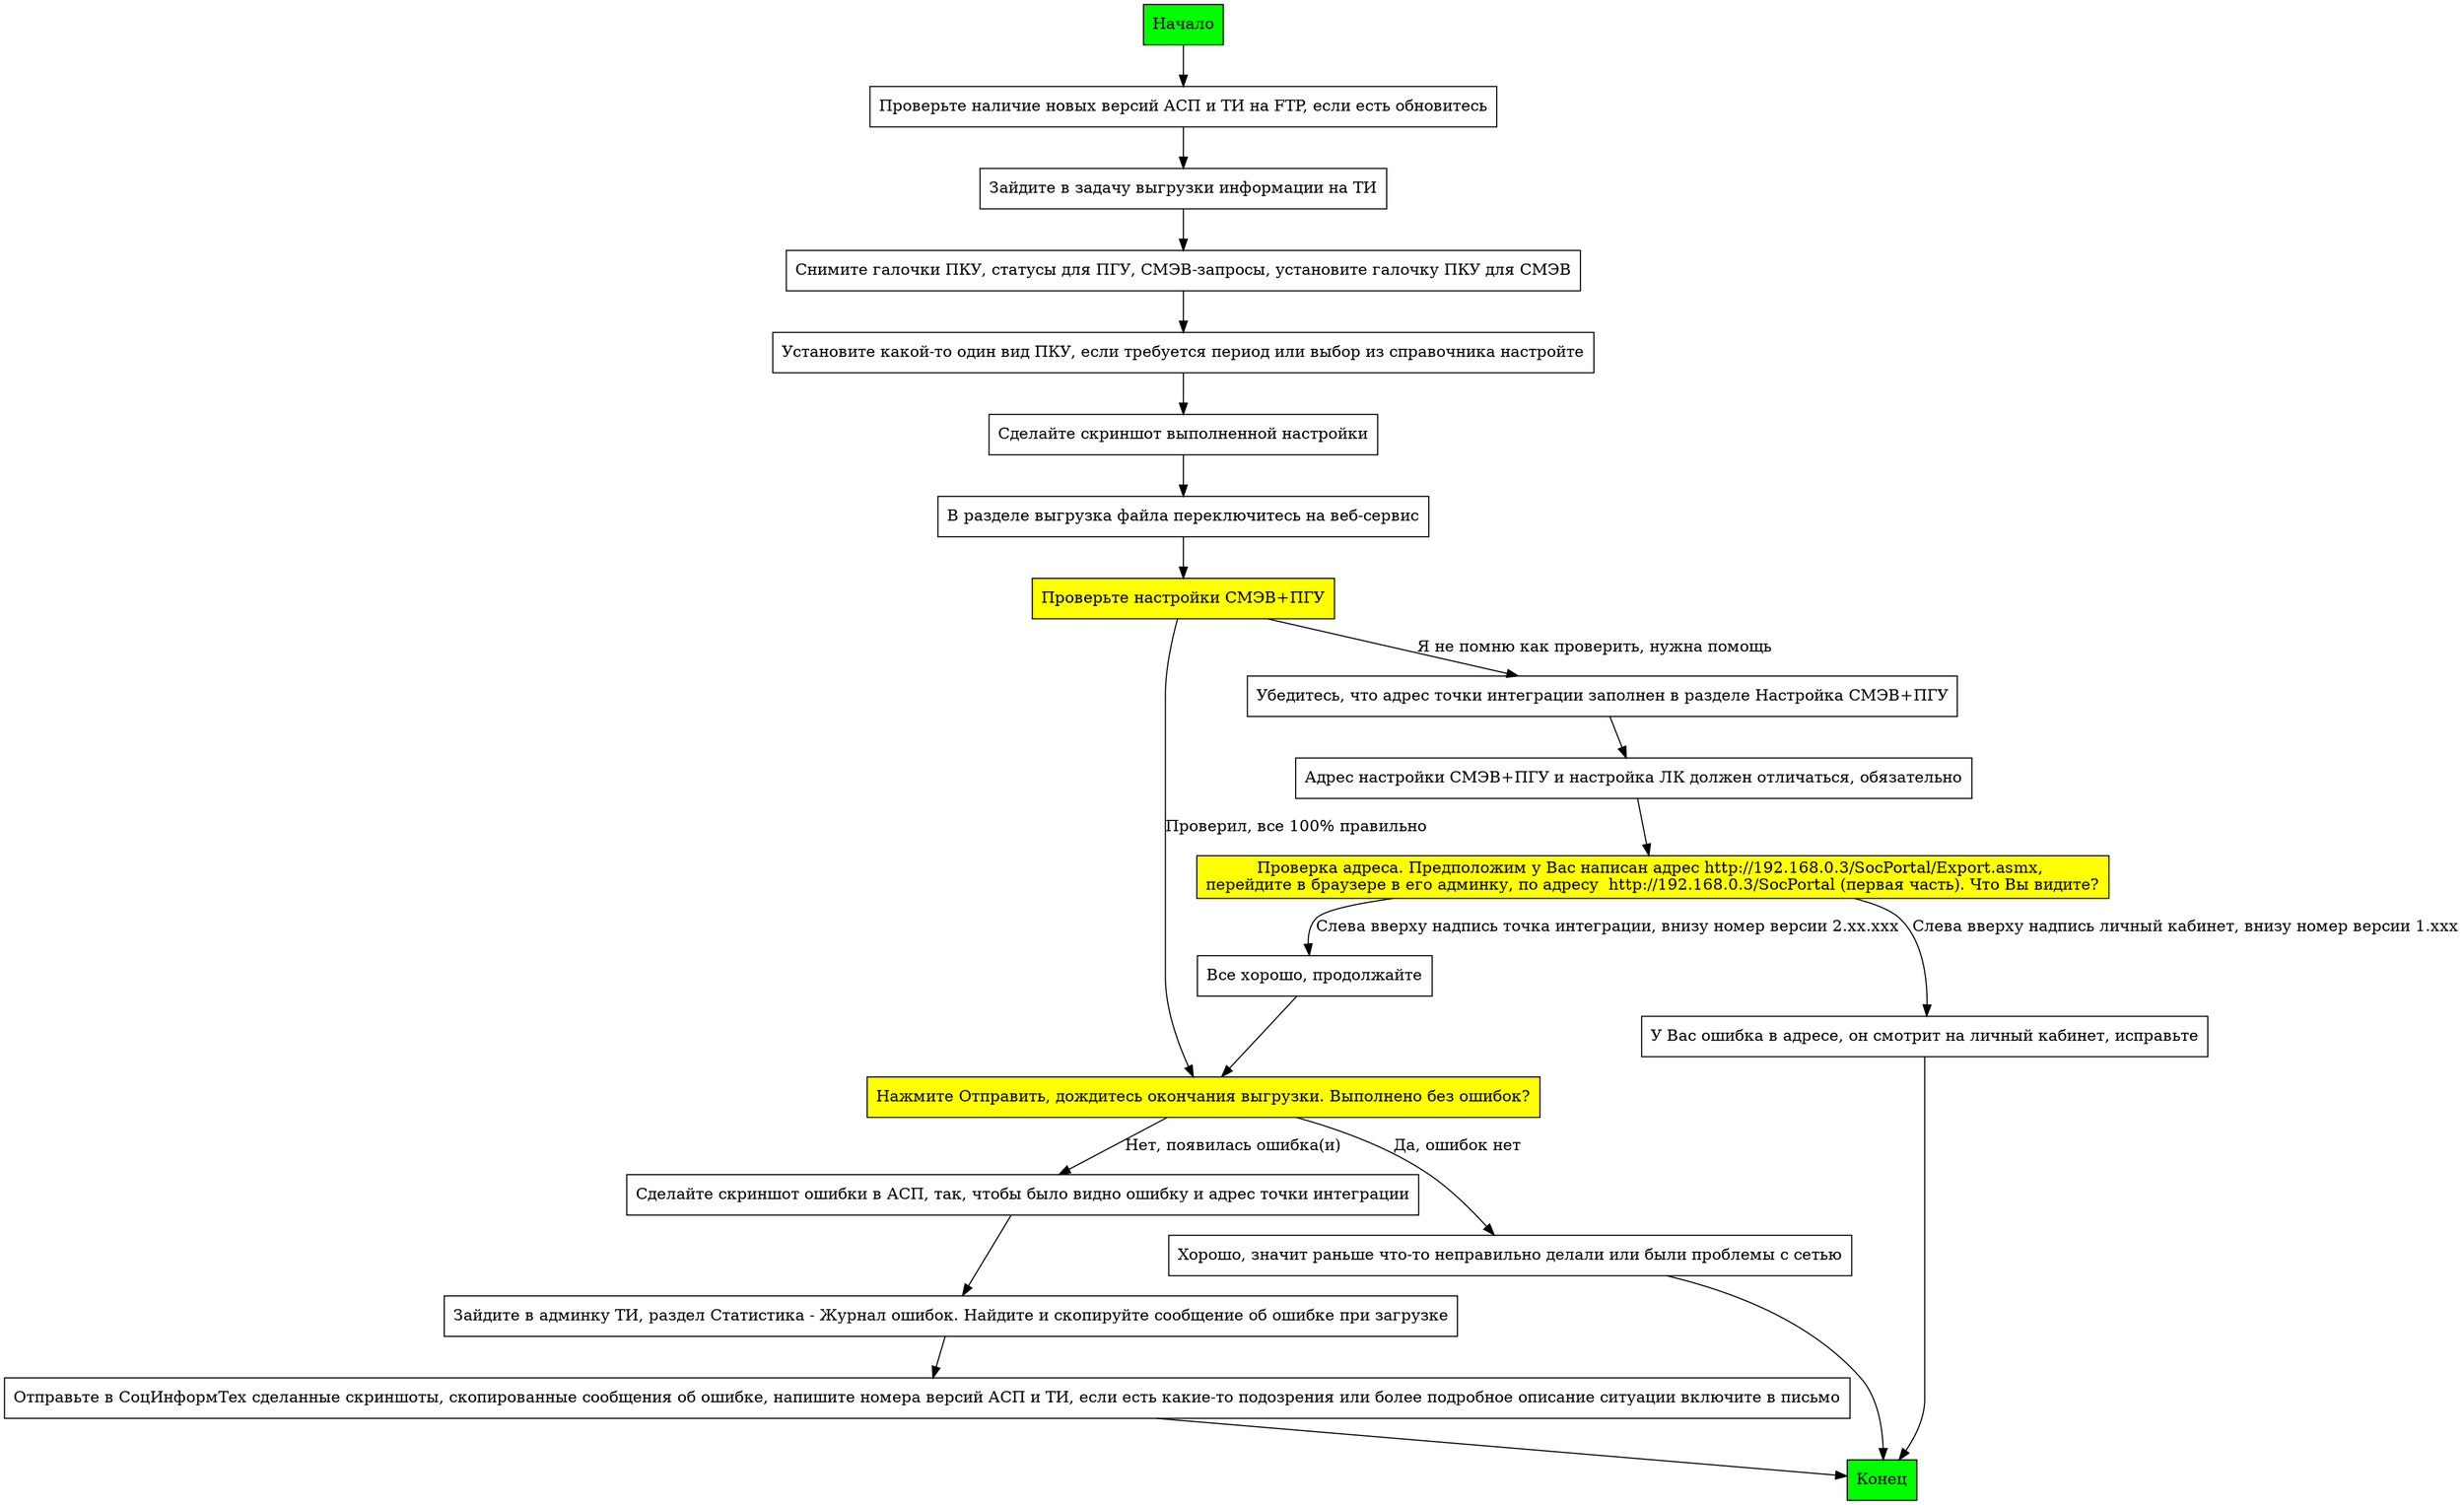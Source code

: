 // Ошибка при выгрузке ПКУ для СМЭВ
digraph {
	node[shape="rectangle"]
	Start [label="Начало" style="filled",fillcolor="green"]
	End [label="Конец" style="filled",fillcolor="green"]
	R0 [label="Проверьте наличие новых версий АСП и ТИ на FTP, если есть обновитесь"]
	R1 [label="Зайдите в задачу выгрузки информации на ТИ"]
	R5 [label="Снимите галочки ПКУ, статусы для ПГУ, СМЭВ-запросы, установите галочку ПКУ для СМЭВ"]
	R10 [label="Установите какой-то один вид ПКУ, если требуется период или выбор из справочника настройте"]
	R15 [label="Сделайте скриншот выполненной настройки"]
	R20 [label="В разделе выгрузка файла переключитесь на веб-сервис"]
	R25 [label="Проверьте настройки СМЭВ+ПГУ" style="filled",fillcolor="yellow"]
	R30 [label="Нажмите Отправить, дождитесь окончания выгрузки. Выполнено без ошибок?" style="filled",fillcolor="yellow"]
	R35 [label="Хорошо, значит раньше что-то неправильно делали или были проблемы с сетью"]
	Y10 [label="Сделайте скриншот ошибки в АСП, так, чтобы было видно ошибку и адрес точки интеграции"]
	Y20 [label="Зайдите в админку ТИ, раздел Статистика - Журнал ошибок. Найдите и скопируйте сообщение об ошибке при загрузке"]
	Y25 [label="Отправьте в СоцИнформТех сделанные скриншоты, скопированные сообщения об ошибке, напишите номера версий АСП и ТИ, если есть какие-то подозрения или более подробное описание ситуации включите в письмо"]

	W10 [label="Убедитесь, что адрес точки интеграции заполнен в разделе Настройка СМЭВ+ПГУ"]
	W20 [label="Адрес настройки СМЭВ+ПГУ и настройка ЛК должен отличаться, обязательно"]
	W25 [label="Проверка адреса. Предположим у Вас написан адрес http://192.168.0.3/SocPortal/Export.asmx, \nперейдите в браузере в его админку, по адресу  http://192.168.0.3/SocPortal (первая часть). Что Вы видите?" style="filled",fillcolor="yellow"]
	W30 [label="У Вас ошибка в адресе, он смотрит на личный кабинет, исправьте"]
	W40 [label="Все хорошо, продолжайте"]
		Start -> R0
		R0 -> R1
		R1 -> R5
		R5 -> R10
		R10 -> R15
		R15 -> R20
		R20 -> R25
		R25 -> R30 [label="Проверил, все 100% правильно"]
		R30 -> R35 [label="Да, ошибок нет"]
		R35 -> End

		R30 -> Y10 [label="Нет, появилась ошибка(и)"]
		Y10 -> Y20 
		Y20 -> Y25
		Y25 -> End

		R25 -> W10 [label="Я не помню как проверить, нужна помощь"]
		W10 -> W20
		W20 -> W25
		W25 -> W30 [label="Слева вверху надпись личный кабинет, внизу номер версии 1.xxx"]
		W25 -> W40 [label="Слева вверху надпись точка интеграции, внизу номер версии 2.хх.ххх"]
		W30 -> End
		W40 -> R30
}

